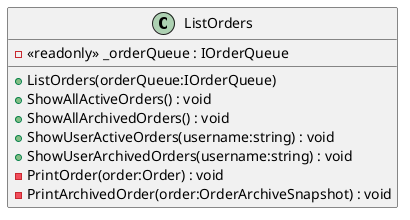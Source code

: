 @startuml
class ListOrders {
    - <<readonly>> _orderQueue : IOrderQueue
    + ListOrders(orderQueue:IOrderQueue)
    + ShowAllActiveOrders() : void
    + ShowAllArchivedOrders() : void
    + ShowUserActiveOrders(username:string) : void
    + ShowUserArchivedOrders(username:string) : void
    - PrintOrder(order:Order) : void
    - PrintArchivedOrder(order:OrderArchiveSnapshot) : void
}
@enduml
